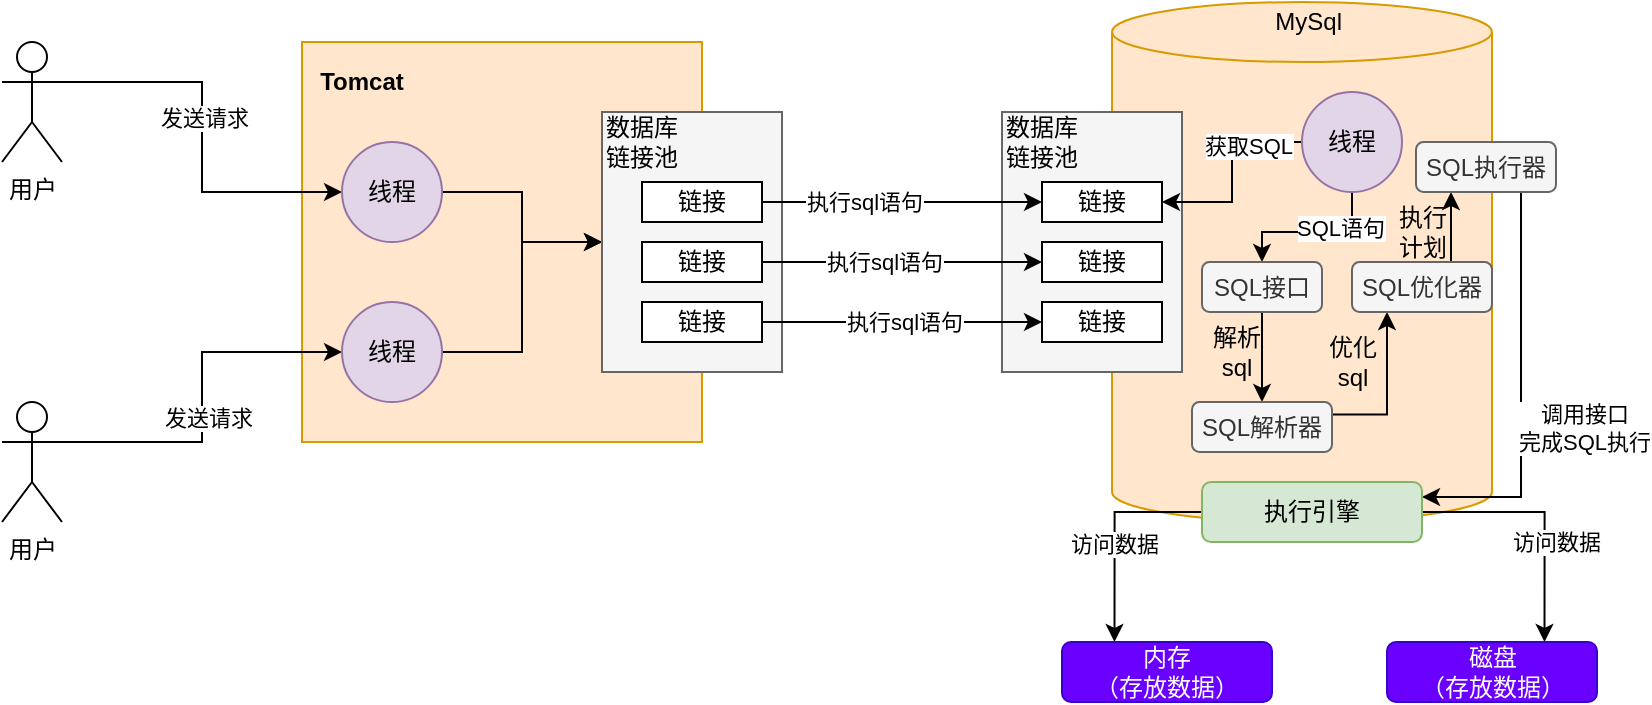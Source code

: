 <mxfile version="14.9.0" type="github" pages="2">
  <diagram id="chrkNBYcwWktdkq6_1iS" name="1、mysql是怎么执行的">
    <mxGraphModel dx="599" dy="310" grid="1" gridSize="10" guides="1" tooltips="1" connect="1" arrows="1" fold="1" page="1" pageScale="1" pageWidth="827" pageHeight="1169" math="0" shadow="0">
      <root>
        <mxCell id="IMze8XSrZFPdXGeooTJb-0" />
        <mxCell id="IMze8XSrZFPdXGeooTJb-1" parent="IMze8XSrZFPdXGeooTJb-0" />
        <mxCell id="NBzhI-YCPlXUyczyD-7h-0" value="" style="whiteSpace=wrap;html=1;aspect=fixed;fillColor=#ffe6cc;strokeColor=#d79b00;" vertex="1" parent="IMze8XSrZFPdXGeooTJb-1">
          <mxGeometry x="200" y="350" width="200" height="200" as="geometry" />
        </mxCell>
        <mxCell id="NBzhI-YCPlXUyczyD-7h-1" value="&lt;b&gt;Tomcat&lt;/b&gt;" style="text;html=1;strokeColor=none;fillColor=none;align=center;verticalAlign=middle;whiteSpace=wrap;rounded=0;" vertex="1" parent="IMze8XSrZFPdXGeooTJb-1">
          <mxGeometry x="210" y="360" width="40" height="20" as="geometry" />
        </mxCell>
        <mxCell id="NBzhI-YCPlXUyczyD-7h-7" style="edgeStyle=orthogonalEdgeStyle;rounded=0;orthogonalLoop=1;jettySize=auto;html=1;exitX=1;exitY=0.333;exitDx=0;exitDy=0;exitPerimeter=0;entryX=0;entryY=0.5;entryDx=0;entryDy=0;" edge="1" parent="IMze8XSrZFPdXGeooTJb-1" source="NBzhI-YCPlXUyczyD-7h-2" target="NBzhI-YCPlXUyczyD-7h-5">
          <mxGeometry relative="1" as="geometry" />
        </mxCell>
        <mxCell id="NBzhI-YCPlXUyczyD-7h-9" value="发送请求" style="edgeLabel;html=1;align=center;verticalAlign=middle;resizable=0;points=[];" vertex="1" connectable="0" parent="NBzhI-YCPlXUyczyD-7h-7">
          <mxGeometry x="-0.105" y="1" relative="1" as="geometry">
            <mxPoint as="offset" />
          </mxGeometry>
        </mxCell>
        <mxCell id="NBzhI-YCPlXUyczyD-7h-2" value="用户" style="shape=umlActor;verticalLabelPosition=bottom;verticalAlign=top;html=1;outlineConnect=0;" vertex="1" parent="IMze8XSrZFPdXGeooTJb-1">
          <mxGeometry x="50" y="350" width="30" height="60" as="geometry" />
        </mxCell>
        <mxCell id="NBzhI-YCPlXUyczyD-7h-8" style="edgeStyle=orthogonalEdgeStyle;rounded=0;orthogonalLoop=1;jettySize=auto;html=1;exitX=1;exitY=0.333;exitDx=0;exitDy=0;exitPerimeter=0;" edge="1" parent="IMze8XSrZFPdXGeooTJb-1" source="NBzhI-YCPlXUyczyD-7h-3" target="NBzhI-YCPlXUyczyD-7h-6">
          <mxGeometry relative="1" as="geometry" />
        </mxCell>
        <mxCell id="NBzhI-YCPlXUyczyD-7h-10" value="发送请求" style="edgeLabel;html=1;align=center;verticalAlign=middle;resizable=0;points=[];" vertex="1" connectable="0" parent="NBzhI-YCPlXUyczyD-7h-8">
          <mxGeometry x="-0.116" y="-3" relative="1" as="geometry">
            <mxPoint as="offset" />
          </mxGeometry>
        </mxCell>
        <mxCell id="NBzhI-YCPlXUyczyD-7h-3" value="用户" style="shape=umlActor;verticalLabelPosition=bottom;verticalAlign=top;html=1;outlineConnect=0;" vertex="1" parent="IMze8XSrZFPdXGeooTJb-1">
          <mxGeometry x="50" y="530" width="30" height="60" as="geometry" />
        </mxCell>
        <mxCell id="NBzhI-YCPlXUyczyD-7h-14" style="edgeStyle=orthogonalEdgeStyle;rounded=0;orthogonalLoop=1;jettySize=auto;html=1;exitX=1;exitY=0.5;exitDx=0;exitDy=0;" edge="1" parent="IMze8XSrZFPdXGeooTJb-1" source="NBzhI-YCPlXUyczyD-7h-5">
          <mxGeometry relative="1" as="geometry">
            <mxPoint x="350" y="450" as="targetPoint" />
            <Array as="points">
              <mxPoint x="310" y="425" />
              <mxPoint x="310" y="450" />
              <mxPoint x="350" y="450" />
            </Array>
          </mxGeometry>
        </mxCell>
        <mxCell id="NBzhI-YCPlXUyczyD-7h-5" value="线程" style="ellipse;whiteSpace=wrap;html=1;aspect=fixed;fillColor=#e1d5e7;strokeColor=#9673a6;" vertex="1" parent="IMze8XSrZFPdXGeooTJb-1">
          <mxGeometry x="220" y="400" width="50" height="50" as="geometry" />
        </mxCell>
        <mxCell id="NBzhI-YCPlXUyczyD-7h-15" style="edgeStyle=orthogonalEdgeStyle;rounded=0;orthogonalLoop=1;jettySize=auto;html=1;exitX=1;exitY=0.5;exitDx=0;exitDy=0;" edge="1" parent="IMze8XSrZFPdXGeooTJb-1" source="NBzhI-YCPlXUyczyD-7h-6" target="NBzhI-YCPlXUyczyD-7h-12">
          <mxGeometry relative="1" as="geometry" />
        </mxCell>
        <mxCell id="NBzhI-YCPlXUyczyD-7h-6" value="线程" style="ellipse;whiteSpace=wrap;html=1;aspect=fixed;fillColor=#e1d5e7;strokeColor=#9673a6;" vertex="1" parent="IMze8XSrZFPdXGeooTJb-1">
          <mxGeometry x="220" y="480" width="50" height="50" as="geometry" />
        </mxCell>
        <mxCell id="NBzhI-YCPlXUyczyD-7h-12" value="" style="rounded=0;whiteSpace=wrap;html=1;fillColor=#f5f5f5;strokeColor=#666666;fontColor=#333333;" vertex="1" parent="IMze8XSrZFPdXGeooTJb-1">
          <mxGeometry x="350" y="385" width="90" height="130" as="geometry" />
        </mxCell>
        <mxCell id="NBzhI-YCPlXUyczyD-7h-13" value="数据库链接池" style="text;html=1;strokeColor=none;fillColor=none;align=center;verticalAlign=middle;whiteSpace=wrap;rounded=0;" vertex="1" parent="IMze8XSrZFPdXGeooTJb-1">
          <mxGeometry x="350" y="390" width="40" height="20" as="geometry" />
        </mxCell>
        <mxCell id="NBzhI-YCPlXUyczyD-7h-16" value="" style="rounded=0;whiteSpace=wrap;html=1;" vertex="1" parent="IMze8XSrZFPdXGeooTJb-1">
          <mxGeometry x="370" y="420" width="60" height="20" as="geometry" />
        </mxCell>
        <mxCell id="NBzhI-YCPlXUyczyD-7h-17" value="" style="rounded=0;whiteSpace=wrap;html=1;" vertex="1" parent="IMze8XSrZFPdXGeooTJb-1">
          <mxGeometry x="370" y="450" width="60" height="20" as="geometry" />
        </mxCell>
        <mxCell id="NBzhI-YCPlXUyczyD-7h-18" value="" style="rounded=0;whiteSpace=wrap;html=1;" vertex="1" parent="IMze8XSrZFPdXGeooTJb-1">
          <mxGeometry x="370" y="480" width="60" height="20" as="geometry" />
        </mxCell>
        <mxCell id="NBzhI-YCPlXUyczyD-7h-19" value="链接" style="text;html=1;strokeColor=none;fillColor=none;align=center;verticalAlign=middle;whiteSpace=wrap;rounded=0;" vertex="1" parent="IMze8XSrZFPdXGeooTJb-1">
          <mxGeometry x="380" y="420" width="40" height="20" as="geometry" />
        </mxCell>
        <mxCell id="NBzhI-YCPlXUyczyD-7h-20" value="链接" style="text;html=1;strokeColor=none;fillColor=none;align=center;verticalAlign=middle;whiteSpace=wrap;rounded=0;" vertex="1" parent="IMze8XSrZFPdXGeooTJb-1">
          <mxGeometry x="380" y="450" width="40" height="20" as="geometry" />
        </mxCell>
        <mxCell id="NBzhI-YCPlXUyczyD-7h-21" value="链接" style="text;html=1;strokeColor=none;fillColor=none;align=center;verticalAlign=middle;whiteSpace=wrap;rounded=0;" vertex="1" parent="IMze8XSrZFPdXGeooTJb-1">
          <mxGeometry x="380" y="480" width="40" height="20" as="geometry" />
        </mxCell>
        <mxCell id="NBzhI-YCPlXUyczyD-7h-22" value="" style="shape=cylinder3;whiteSpace=wrap;html=1;boundedLbl=1;backgroundOutline=1;size=15;fillColor=#ffe6cc;strokeColor=#d79b00;" vertex="1" parent="IMze8XSrZFPdXGeooTJb-1">
          <mxGeometry x="605" y="330" width="190" height="260" as="geometry" />
        </mxCell>
        <mxCell id="NBzhI-YCPlXUyczyD-7h-23" value="MySql&amp;nbsp;" style="text;html=1;strokeColor=none;fillColor=none;align=center;verticalAlign=middle;whiteSpace=wrap;rounded=0;" vertex="1" parent="IMze8XSrZFPdXGeooTJb-1">
          <mxGeometry x="685" y="330" width="40" height="20" as="geometry" />
        </mxCell>
        <mxCell id="NBzhI-YCPlXUyczyD-7h-24" value="" style="rounded=0;whiteSpace=wrap;html=1;fillColor=#f5f5f5;strokeColor=#666666;fontColor=#333333;" vertex="1" parent="IMze8XSrZFPdXGeooTJb-1">
          <mxGeometry x="550" y="385" width="90" height="130" as="geometry" />
        </mxCell>
        <mxCell id="NBzhI-YCPlXUyczyD-7h-25" value="数据库链接池" style="text;html=1;strokeColor=none;fillColor=none;align=center;verticalAlign=middle;whiteSpace=wrap;rounded=0;" vertex="1" parent="IMze8XSrZFPdXGeooTJb-1">
          <mxGeometry x="550" y="390" width="40" height="20" as="geometry" />
        </mxCell>
        <mxCell id="NBzhI-YCPlXUyczyD-7h-26" value="" style="rounded=0;whiteSpace=wrap;html=1;" vertex="1" parent="IMze8XSrZFPdXGeooTJb-1">
          <mxGeometry x="570" y="420" width="60" height="20" as="geometry" />
        </mxCell>
        <mxCell id="NBzhI-YCPlXUyczyD-7h-27" value="" style="rounded=0;whiteSpace=wrap;html=1;" vertex="1" parent="IMze8XSrZFPdXGeooTJb-1">
          <mxGeometry x="570" y="450" width="60" height="20" as="geometry" />
        </mxCell>
        <mxCell id="NBzhI-YCPlXUyczyD-7h-28" value="" style="rounded=0;whiteSpace=wrap;html=1;" vertex="1" parent="IMze8XSrZFPdXGeooTJb-1">
          <mxGeometry x="570" y="480" width="60" height="20" as="geometry" />
        </mxCell>
        <mxCell id="NBzhI-YCPlXUyczyD-7h-29" value="链接" style="text;html=1;strokeColor=none;fillColor=none;align=center;verticalAlign=middle;whiteSpace=wrap;rounded=0;" vertex="1" parent="IMze8XSrZFPdXGeooTJb-1">
          <mxGeometry x="580" y="420" width="40" height="20" as="geometry" />
        </mxCell>
        <mxCell id="NBzhI-YCPlXUyczyD-7h-30" value="链接" style="text;html=1;strokeColor=none;fillColor=none;align=center;verticalAlign=middle;whiteSpace=wrap;rounded=0;" vertex="1" parent="IMze8XSrZFPdXGeooTJb-1">
          <mxGeometry x="580" y="450" width="40" height="20" as="geometry" />
        </mxCell>
        <mxCell id="NBzhI-YCPlXUyczyD-7h-31" value="链接" style="text;html=1;strokeColor=none;fillColor=none;align=center;verticalAlign=middle;whiteSpace=wrap;rounded=0;" vertex="1" parent="IMze8XSrZFPdXGeooTJb-1">
          <mxGeometry x="580" y="480" width="40" height="20" as="geometry" />
        </mxCell>
        <mxCell id="NBzhI-YCPlXUyczyD-7h-32" style="edgeStyle=orthogonalEdgeStyle;rounded=0;orthogonalLoop=1;jettySize=auto;html=1;exitX=1;exitY=0.5;exitDx=0;exitDy=0;entryX=0;entryY=0.5;entryDx=0;entryDy=0;" edge="1" parent="IMze8XSrZFPdXGeooTJb-1" source="NBzhI-YCPlXUyczyD-7h-16" target="NBzhI-YCPlXUyczyD-7h-26">
          <mxGeometry relative="1" as="geometry" />
        </mxCell>
        <mxCell id="NBzhI-YCPlXUyczyD-7h-35" value="执行sql语句" style="edgeLabel;html=1;align=center;verticalAlign=middle;resizable=0;points=[];" vertex="1" connectable="0" parent="NBzhI-YCPlXUyczyD-7h-32">
          <mxGeometry x="-0.271" relative="1" as="geometry">
            <mxPoint as="offset" />
          </mxGeometry>
        </mxCell>
        <mxCell id="NBzhI-YCPlXUyczyD-7h-33" style="edgeStyle=orthogonalEdgeStyle;rounded=0;orthogonalLoop=1;jettySize=auto;html=1;exitX=1;exitY=0.5;exitDx=0;exitDy=0;" edge="1" parent="IMze8XSrZFPdXGeooTJb-1" source="NBzhI-YCPlXUyczyD-7h-17" target="NBzhI-YCPlXUyczyD-7h-27">
          <mxGeometry relative="1" as="geometry" />
        </mxCell>
        <mxCell id="NBzhI-YCPlXUyczyD-7h-34" style="edgeStyle=orthogonalEdgeStyle;rounded=0;orthogonalLoop=1;jettySize=auto;html=1;exitX=1;exitY=0.5;exitDx=0;exitDy=0;entryX=0;entryY=0.5;entryDx=0;entryDy=0;" edge="1" parent="IMze8XSrZFPdXGeooTJb-1" source="NBzhI-YCPlXUyczyD-7h-18" target="NBzhI-YCPlXUyczyD-7h-28">
          <mxGeometry relative="1" as="geometry" />
        </mxCell>
        <mxCell id="NBzhI-YCPlXUyczyD-7h-36" value="执行sql语句" style="edgeLabel;html=1;align=center;verticalAlign=middle;resizable=0;points=[];" vertex="1" connectable="0" parent="IMze8XSrZFPdXGeooTJb-1">
          <mxGeometry x="491.034" y="460" as="geometry" />
        </mxCell>
        <mxCell id="NBzhI-YCPlXUyczyD-7h-37" value="执行sql语句" style="edgeLabel;html=1;align=center;verticalAlign=middle;resizable=0;points=[];" vertex="1" connectable="0" parent="IMze8XSrZFPdXGeooTJb-1">
          <mxGeometry x="501.034" y="490" as="geometry" />
        </mxCell>
        <mxCell id="NBzhI-YCPlXUyczyD-7h-39" style="edgeStyle=orthogonalEdgeStyle;rounded=0;orthogonalLoop=1;jettySize=auto;html=1;entryX=1;entryY=0.5;entryDx=0;entryDy=0;" edge="1" parent="IMze8XSrZFPdXGeooTJb-1" source="NBzhI-YCPlXUyczyD-7h-38" target="NBzhI-YCPlXUyczyD-7h-26">
          <mxGeometry relative="1" as="geometry" />
        </mxCell>
        <mxCell id="NBzhI-YCPlXUyczyD-7h-40" value="获取SQL" style="edgeLabel;html=1;align=center;verticalAlign=middle;resizable=0;points=[];" vertex="1" connectable="0" parent="NBzhI-YCPlXUyczyD-7h-39">
          <mxGeometry x="-0.456" y="2" relative="1" as="geometry">
            <mxPoint as="offset" />
          </mxGeometry>
        </mxCell>
        <mxCell id="NBzhI-YCPlXUyczyD-7h-42" style="edgeStyle=orthogonalEdgeStyle;rounded=0;orthogonalLoop=1;jettySize=auto;html=1;exitX=0.5;exitY=1;exitDx=0;exitDy=0;" edge="1" parent="IMze8XSrZFPdXGeooTJb-1" source="NBzhI-YCPlXUyczyD-7h-38" target="NBzhI-YCPlXUyczyD-7h-41">
          <mxGeometry relative="1" as="geometry" />
        </mxCell>
        <mxCell id="NBzhI-YCPlXUyczyD-7h-43" value="SQL语句" style="edgeLabel;html=1;align=center;verticalAlign=middle;resizable=0;points=[];" vertex="1" connectable="0" parent="NBzhI-YCPlXUyczyD-7h-42">
          <mxGeometry x="-0.341" y="-2" relative="1" as="geometry">
            <mxPoint as="offset" />
          </mxGeometry>
        </mxCell>
        <mxCell id="NBzhI-YCPlXUyczyD-7h-38" value="线程" style="ellipse;whiteSpace=wrap;html=1;aspect=fixed;fillColor=#e1d5e7;strokeColor=#9673a6;" vertex="1" parent="IMze8XSrZFPdXGeooTJb-1">
          <mxGeometry x="700" y="375" width="50" height="50" as="geometry" />
        </mxCell>
        <mxCell id="NBzhI-YCPlXUyczyD-7h-46" value="" style="edgeStyle=orthogonalEdgeStyle;rounded=0;orthogonalLoop=1;jettySize=auto;html=1;entryX=0.5;entryY=0;entryDx=0;entryDy=0;" edge="1" parent="IMze8XSrZFPdXGeooTJb-1" source="NBzhI-YCPlXUyczyD-7h-41" target="NBzhI-YCPlXUyczyD-7h-44">
          <mxGeometry relative="1" as="geometry">
            <Array as="points">
              <mxPoint x="680" y="510" />
              <mxPoint x="680" y="510" />
            </Array>
          </mxGeometry>
        </mxCell>
        <mxCell id="NBzhI-YCPlXUyczyD-7h-41" value="SQL接口" style="rounded=1;whiteSpace=wrap;html=1;fillColor=#f5f5f5;strokeColor=#666666;fontColor=#333333;" vertex="1" parent="IMze8XSrZFPdXGeooTJb-1">
          <mxGeometry x="650" y="460" width="60" height="25" as="geometry" />
        </mxCell>
        <mxCell id="NBzhI-YCPlXUyczyD-7h-49" style="edgeStyle=orthogonalEdgeStyle;rounded=0;orthogonalLoop=1;jettySize=auto;html=1;exitX=1;exitY=0.25;exitDx=0;exitDy=0;entryX=0.25;entryY=1;entryDx=0;entryDy=0;" edge="1" parent="IMze8XSrZFPdXGeooTJb-1" source="NBzhI-YCPlXUyczyD-7h-44" target="NBzhI-YCPlXUyczyD-7h-45">
          <mxGeometry relative="1" as="geometry" />
        </mxCell>
        <mxCell id="NBzhI-YCPlXUyczyD-7h-44" value="SQL解析器" style="rounded=1;whiteSpace=wrap;html=1;fillColor=#f5f5f5;strokeColor=#666666;fontColor=#333333;" vertex="1" parent="IMze8XSrZFPdXGeooTJb-1">
          <mxGeometry x="645" y="530" width="70" height="25" as="geometry" />
        </mxCell>
        <mxCell id="NBzhI-YCPlXUyczyD-7h-52" style="edgeStyle=orthogonalEdgeStyle;rounded=0;orthogonalLoop=1;jettySize=auto;html=1;exitX=0.75;exitY=0;exitDx=0;exitDy=0;entryX=0.25;entryY=1;entryDx=0;entryDy=0;" edge="1" parent="IMze8XSrZFPdXGeooTJb-1" source="NBzhI-YCPlXUyczyD-7h-45" target="NBzhI-YCPlXUyczyD-7h-51">
          <mxGeometry relative="1" as="geometry" />
        </mxCell>
        <mxCell id="NBzhI-YCPlXUyczyD-7h-45" value="SQL优化器" style="rounded=1;whiteSpace=wrap;html=1;fillColor=#f5f5f5;strokeColor=#666666;fontColor=#333333;" vertex="1" parent="IMze8XSrZFPdXGeooTJb-1">
          <mxGeometry x="725" y="460" width="70" height="25" as="geometry" />
        </mxCell>
        <mxCell id="NBzhI-YCPlXUyczyD-7h-48" value="解析sql" style="text;html=1;strokeColor=none;fillColor=none;align=center;verticalAlign=middle;whiteSpace=wrap;rounded=0;" vertex="1" parent="IMze8XSrZFPdXGeooTJb-1">
          <mxGeometry x="650" y="480" width="35" height="50" as="geometry" />
        </mxCell>
        <mxCell id="NBzhI-YCPlXUyczyD-7h-50" value="优化sql" style="text;html=1;strokeColor=none;fillColor=none;align=center;verticalAlign=middle;whiteSpace=wrap;rounded=0;" vertex="1" parent="IMze8XSrZFPdXGeooTJb-1">
          <mxGeometry x="707.5" y="485" width="35" height="50" as="geometry" />
        </mxCell>
        <mxCell id="NBzhI-YCPlXUyczyD-7h-55" style="edgeStyle=orthogonalEdgeStyle;rounded=0;orthogonalLoop=1;jettySize=auto;html=1;exitX=0.75;exitY=1;exitDx=0;exitDy=0;entryX=1;entryY=0.25;entryDx=0;entryDy=0;" edge="1" parent="IMze8XSrZFPdXGeooTJb-1" source="NBzhI-YCPlXUyczyD-7h-51" target="NBzhI-YCPlXUyczyD-7h-54">
          <mxGeometry relative="1" as="geometry" />
        </mxCell>
        <mxCell id="NBzhI-YCPlXUyczyD-7h-56" value="调用接口&lt;br&gt;完成SQL执行" style="edgeLabel;html=1;align=center;verticalAlign=middle;resizable=0;points=[];" vertex="1" connectable="0" parent="NBzhI-YCPlXUyczyD-7h-55">
          <mxGeometry x="-0.076" relative="1" as="geometry">
            <mxPoint x="31" y="24" as="offset" />
          </mxGeometry>
        </mxCell>
        <mxCell id="NBzhI-YCPlXUyczyD-7h-51" value="SQL执行器" style="rounded=1;whiteSpace=wrap;html=1;fillColor=#f5f5f5;strokeColor=#666666;fontColor=#333333;" vertex="1" parent="IMze8XSrZFPdXGeooTJb-1">
          <mxGeometry x="757" y="400" width="70" height="25" as="geometry" />
        </mxCell>
        <mxCell id="NBzhI-YCPlXUyczyD-7h-53" value="执行计划" style="text;html=1;strokeColor=none;fillColor=none;align=center;verticalAlign=middle;whiteSpace=wrap;rounded=0;" vertex="1" parent="IMze8XSrZFPdXGeooTJb-1">
          <mxGeometry x="742.5" y="420" width="35" height="50" as="geometry" />
        </mxCell>
        <mxCell id="NBzhI-YCPlXUyczyD-7h-59" style="edgeStyle=orthogonalEdgeStyle;rounded=0;orthogonalLoop=1;jettySize=auto;html=1;exitX=0;exitY=0.5;exitDx=0;exitDy=0;entryX=0.25;entryY=0;entryDx=0;entryDy=0;" edge="1" parent="IMze8XSrZFPdXGeooTJb-1" source="NBzhI-YCPlXUyczyD-7h-54" target="NBzhI-YCPlXUyczyD-7h-57">
          <mxGeometry relative="1" as="geometry" />
        </mxCell>
        <mxCell id="NBzhI-YCPlXUyczyD-7h-61" value="访问数据" style="edgeLabel;html=1;align=center;verticalAlign=middle;resizable=0;points=[];" vertex="1" connectable="0" parent="NBzhI-YCPlXUyczyD-7h-59">
          <mxGeometry x="0.099" y="-1" relative="1" as="geometry">
            <mxPoint as="offset" />
          </mxGeometry>
        </mxCell>
        <mxCell id="NBzhI-YCPlXUyczyD-7h-60" style="edgeStyle=orthogonalEdgeStyle;rounded=0;orthogonalLoop=1;jettySize=auto;html=1;exitX=1;exitY=0.5;exitDx=0;exitDy=0;entryX=0.75;entryY=0;entryDx=0;entryDy=0;" edge="1" parent="IMze8XSrZFPdXGeooTJb-1" source="NBzhI-YCPlXUyczyD-7h-54" target="NBzhI-YCPlXUyczyD-7h-58">
          <mxGeometry relative="1" as="geometry" />
        </mxCell>
        <mxCell id="NBzhI-YCPlXUyczyD-7h-54" value="执行引擎" style="rounded=1;whiteSpace=wrap;html=1;fillColor=#d5e8d4;strokeColor=#82b366;" vertex="1" parent="IMze8XSrZFPdXGeooTJb-1">
          <mxGeometry x="650" y="570" width="110" height="30" as="geometry" />
        </mxCell>
        <mxCell id="NBzhI-YCPlXUyczyD-7h-57" value="内存&lt;br&gt;（存放数据）" style="rounded=1;whiteSpace=wrap;html=1;fillColor=#6a00ff;strokeColor=#3700CC;fontColor=#ffffff;" vertex="1" parent="IMze8XSrZFPdXGeooTJb-1">
          <mxGeometry x="580" y="650" width="105" height="30" as="geometry" />
        </mxCell>
        <mxCell id="NBzhI-YCPlXUyczyD-7h-58" value="磁盘&lt;br&gt;（存放数据）" style="rounded=1;whiteSpace=wrap;html=1;fillColor=#6a00ff;strokeColor=#3700CC;fontColor=#ffffff;" vertex="1" parent="IMze8XSrZFPdXGeooTJb-1">
          <mxGeometry x="742.5" y="650" width="105" height="30" as="geometry" />
        </mxCell>
        <mxCell id="NBzhI-YCPlXUyczyD-7h-62" value="访问数据" style="edgeLabel;html=1;align=center;verticalAlign=middle;resizable=0;points=[];" vertex="1" connectable="0" parent="IMze8XSrZFPdXGeooTJb-1">
          <mxGeometry x="826.995" y="600.004" as="geometry" />
        </mxCell>
      </root>
    </mxGraphModel>
  </diagram>
  <diagram id="E5lFOvYyP07qj5Yf0T02" name="2、mysql日志">
    <mxGraphModel dx="868" dy="450" grid="1" gridSize="10" guides="1" tooltips="1" connect="1" arrows="1" fold="1" page="1" pageScale="1" pageWidth="827" pageHeight="1169" math="0" shadow="0">
      <root>
        <mxCell id="0" />
        <mxCell id="1" parent="0" />
        <mxCell id="3T9t126JsgUvTu7z1TpJ-1" value="" style="rounded=1;whiteSpace=wrap;html=1;fillColor=#d5e8d4;strokeColor=#82b366;" vertex="1" parent="1">
          <mxGeometry x="204" y="140" width="420" height="220" as="geometry" />
        </mxCell>
        <mxCell id="3T9t126JsgUvTu7z1TpJ-2" value="InnoDB引擎" style="text;html=1;strokeColor=none;fillColor=none;align=center;verticalAlign=middle;whiteSpace=wrap;rounded=0;" vertex="1" parent="1">
          <mxGeometry x="220" y="150" width="70" height="10" as="geometry" />
        </mxCell>
        <mxCell id="3T9t126JsgUvTu7z1TpJ-4" style="edgeStyle=orthogonalEdgeStyle;rounded=0;orthogonalLoop=1;jettySize=auto;html=1;entryX=0.5;entryY=0;entryDx=0;entryDy=0;" edge="1" parent="1" source="3T9t126JsgUvTu7z1TpJ-3" target="3T9t126JsgUvTu7z1TpJ-1">
          <mxGeometry relative="1" as="geometry" />
        </mxCell>
        <mxCell id="3T9t126JsgUvTu7z1TpJ-3" value="Mysql&amp;nbsp; server" style="rounded=1;whiteSpace=wrap;html=1;fillColor=#dae8fc;strokeColor=#6c8ebf;" vertex="1" parent="1">
          <mxGeometry x="354" y="20" width="120" height="60" as="geometry" />
        </mxCell>
        <mxCell id="3T9t126JsgUvTu7z1TpJ-5" value="buffer pool" style="rounded=0;whiteSpace=wrap;html=1;" vertex="1" parent="1">
          <mxGeometry x="310" y="220" width="120" height="60" as="geometry" />
        </mxCell>
      </root>
    </mxGraphModel>
  </diagram>
</mxfile>
